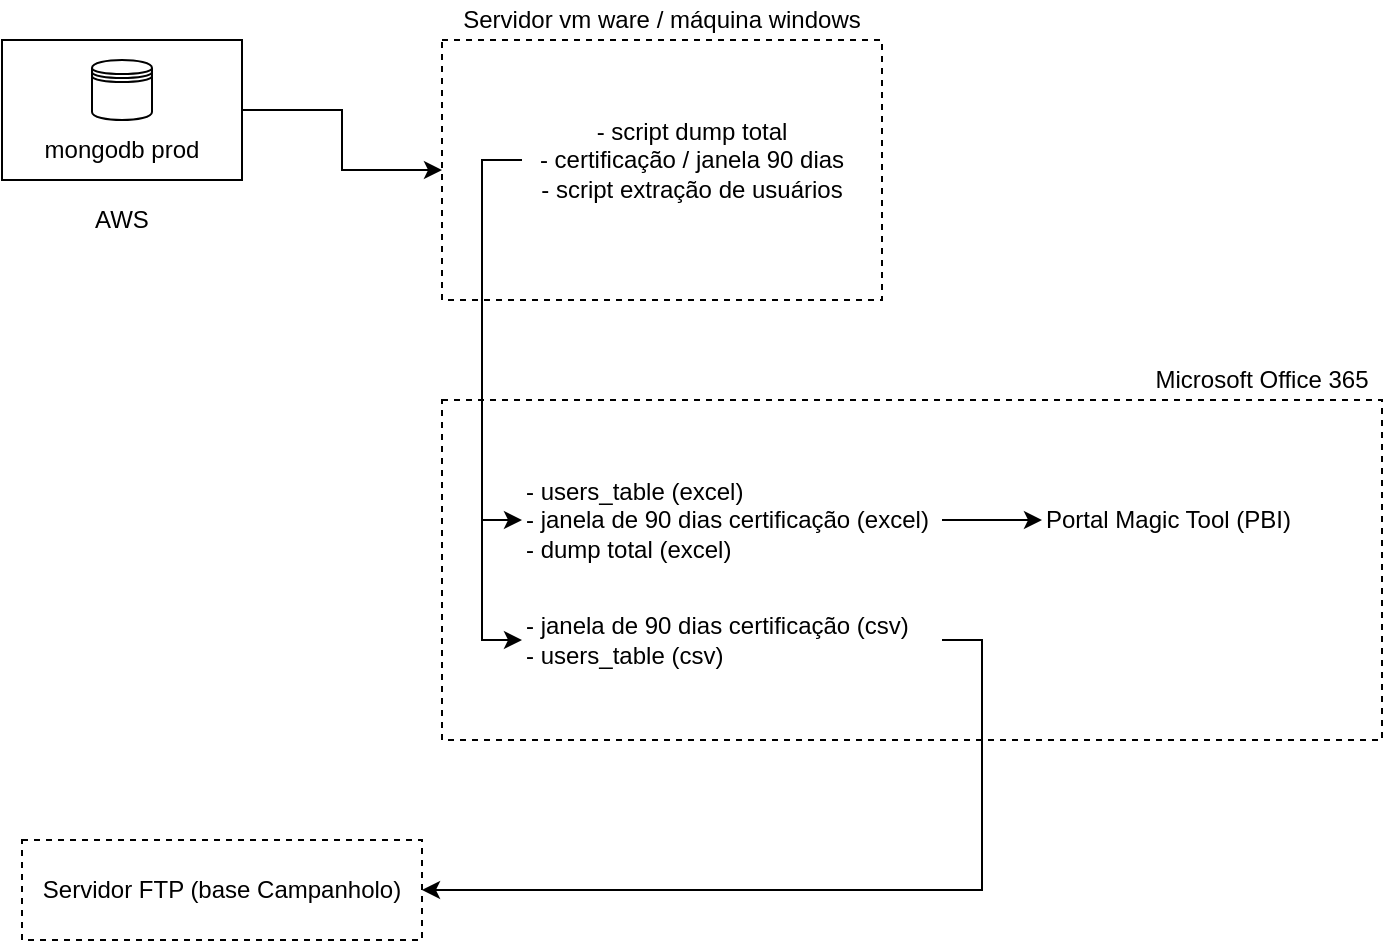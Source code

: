 <mxfile version="20.5.0" type="github"><diagram id="I4856DhwfRpsXld7B6E2" name="Página-1"><mxGraphModel dx="795" dy="473" grid="1" gridSize="10" guides="1" tooltips="1" connect="1" arrows="1" fold="1" page="1" pageScale="1" pageWidth="827" pageHeight="1169" math="0" shadow="0"><root><mxCell id="0"/><mxCell id="1" parent="0"/><mxCell id="eY4mML_MLbNHsRGXGB2q-13" value="" style="rounded=0;whiteSpace=wrap;html=1;dashed=1;" vertex="1" parent="1"><mxGeometry x="340" y="250" width="470" height="170" as="geometry"/></mxCell><mxCell id="eY4mML_MLbNHsRGXGB2q-9" value="" style="edgeStyle=orthogonalEdgeStyle;rounded=0;orthogonalLoop=1;jettySize=auto;html=1;" edge="1" parent="1" source="eY4mML_MLbNHsRGXGB2q-1" target="eY4mML_MLbNHsRGXGB2q-8"><mxGeometry relative="1" as="geometry"/></mxCell><mxCell id="eY4mML_MLbNHsRGXGB2q-1" value="" style="rounded=0;whiteSpace=wrap;html=1;" vertex="1" parent="1"><mxGeometry x="120" y="70" width="120" height="70" as="geometry"/></mxCell><mxCell id="eY4mML_MLbNHsRGXGB2q-4" value="AWS" style="text;html=1;strokeColor=none;fillColor=none;align=center;verticalAlign=middle;whiteSpace=wrap;rounded=0;" vertex="1" parent="1"><mxGeometry x="150" y="150" width="60" height="20" as="geometry"/></mxCell><mxCell id="eY4mML_MLbNHsRGXGB2q-5" value="" style="shape=datastore;whiteSpace=wrap;html=1;" vertex="1" parent="1"><mxGeometry x="165" y="80" width="30" height="30" as="geometry"/></mxCell><mxCell id="eY4mML_MLbNHsRGXGB2q-6" value="mongodb prod" style="text;html=1;strokeColor=none;fillColor=none;align=center;verticalAlign=middle;whiteSpace=wrap;rounded=0;" vertex="1" parent="1"><mxGeometry x="140" y="110" width="80" height="30" as="geometry"/></mxCell><mxCell id="eY4mML_MLbNHsRGXGB2q-8" value="" style="rounded=0;whiteSpace=wrap;html=1;dashed=1;" vertex="1" parent="1"><mxGeometry x="340" y="70" width="220" height="130" as="geometry"/></mxCell><mxCell id="eY4mML_MLbNHsRGXGB2q-10" value="Servidor vm ware / máquina windows" style="text;html=1;strokeColor=none;fillColor=none;align=center;verticalAlign=middle;whiteSpace=wrap;rounded=0;" vertex="1" parent="1"><mxGeometry x="340" y="50" width="220" height="20" as="geometry"/></mxCell><mxCell id="eY4mML_MLbNHsRGXGB2q-18" style="edgeStyle=orthogonalEdgeStyle;rounded=0;orthogonalLoop=1;jettySize=auto;html=1;exitX=0;exitY=0.5;exitDx=0;exitDy=0;entryX=0;entryY=0.5;entryDx=0;entryDy=0;" edge="1" parent="1" source="eY4mML_MLbNHsRGXGB2q-11" target="eY4mML_MLbNHsRGXGB2q-14"><mxGeometry relative="1" as="geometry"/></mxCell><mxCell id="eY4mML_MLbNHsRGXGB2q-19" style="edgeStyle=orthogonalEdgeStyle;rounded=0;orthogonalLoop=1;jettySize=auto;html=1;exitX=0;exitY=0.5;exitDx=0;exitDy=0;entryX=0;entryY=0.5;entryDx=0;entryDy=0;" edge="1" parent="1" source="eY4mML_MLbNHsRGXGB2q-11" target="eY4mML_MLbNHsRGXGB2q-17"><mxGeometry relative="1" as="geometry"/></mxCell><mxCell id="eY4mML_MLbNHsRGXGB2q-11" value="- script dump total&lt;br&gt;- certificação / janela 90 dias&lt;br&gt;- script extração de usuários" style="text;html=1;strokeColor=none;fillColor=none;align=center;verticalAlign=middle;whiteSpace=wrap;rounded=0;" vertex="1" parent="1"><mxGeometry x="380" y="110" width="170" height="40" as="geometry"/></mxCell><mxCell id="eY4mML_MLbNHsRGXGB2q-21" style="edgeStyle=orthogonalEdgeStyle;rounded=0;orthogonalLoop=1;jettySize=auto;html=1;exitX=1;exitY=0.5;exitDx=0;exitDy=0;entryX=0;entryY=0.5;entryDx=0;entryDy=0;" edge="1" parent="1" source="eY4mML_MLbNHsRGXGB2q-14" target="eY4mML_MLbNHsRGXGB2q-20"><mxGeometry relative="1" as="geometry"/></mxCell><mxCell id="eY4mML_MLbNHsRGXGB2q-14" value="- users_table (excel)&lt;br&gt;- janela de 90 dias certificação (excel)&lt;br&gt;&lt;div style=&quot;&quot;&gt;&lt;span style=&quot;background-color: initial;&quot;&gt;- dump total (excel)&lt;/span&gt;&lt;/div&gt;" style="text;html=1;strokeColor=none;fillColor=none;align=left;verticalAlign=middle;whiteSpace=wrap;rounded=0;" vertex="1" parent="1"><mxGeometry x="380" y="280" width="210" height="60" as="geometry"/></mxCell><mxCell id="eY4mML_MLbNHsRGXGB2q-24" style="edgeStyle=orthogonalEdgeStyle;rounded=0;orthogonalLoop=1;jettySize=auto;html=1;exitX=1;exitY=0.5;exitDx=0;exitDy=0;entryX=1;entryY=0.5;entryDx=0;entryDy=0;" edge="1" parent="1" source="eY4mML_MLbNHsRGXGB2q-17" target="eY4mML_MLbNHsRGXGB2q-23"><mxGeometry relative="1" as="geometry"/></mxCell><mxCell id="eY4mML_MLbNHsRGXGB2q-17" value="- janela de 90 dias certificação (csv)&lt;br&gt;- users_table (csv)" style="text;html=1;strokeColor=none;fillColor=none;align=left;verticalAlign=middle;whiteSpace=wrap;rounded=0;" vertex="1" parent="1"><mxGeometry x="380" y="340" width="210" height="60" as="geometry"/></mxCell><mxCell id="eY4mML_MLbNHsRGXGB2q-20" value="Portal Magic Tool (PBI)" style="text;html=1;strokeColor=none;fillColor=none;align=left;verticalAlign=middle;whiteSpace=wrap;rounded=0;" vertex="1" parent="1"><mxGeometry x="640" y="280" width="130" height="60" as="geometry"/></mxCell><mxCell id="eY4mML_MLbNHsRGXGB2q-22" value="Microsoft Office 365" style="text;html=1;strokeColor=none;fillColor=none;align=center;verticalAlign=middle;whiteSpace=wrap;rounded=0;" vertex="1" parent="1"><mxGeometry x="690" y="230" width="120" height="20" as="geometry"/></mxCell><mxCell id="eY4mML_MLbNHsRGXGB2q-23" value="Servidor FTP (base Campanholo)" style="rounded=0;whiteSpace=wrap;html=1;dashed=1;" vertex="1" parent="1"><mxGeometry x="130" y="470" width="200" height="50" as="geometry"/></mxCell></root></mxGraphModel></diagram></mxfile>